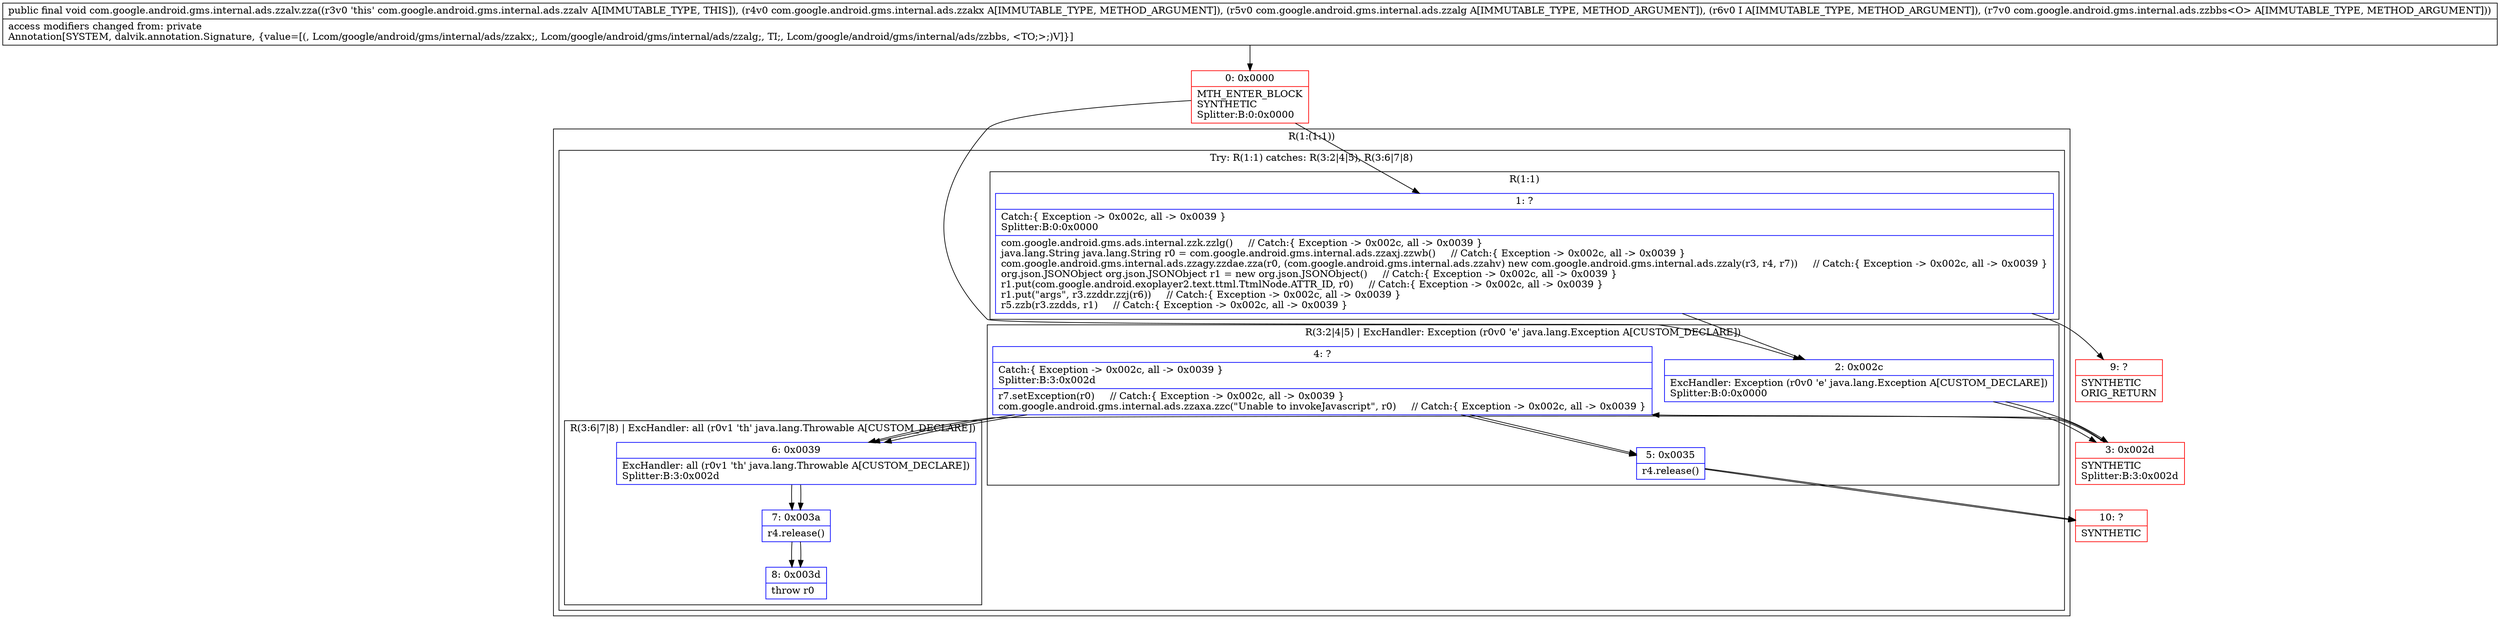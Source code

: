 digraph "CFG forcom.google.android.gms.internal.ads.zzalv.zza(Lcom\/google\/android\/gms\/internal\/ads\/zzakx;Lcom\/google\/android\/gms\/internal\/ads\/zzalg;Ljava\/lang\/Object;Lcom\/google\/android\/gms\/internal\/ads\/zzbbs;)V" {
subgraph cluster_Region_1665520311 {
label = "R(1:(1:1))";
node [shape=record,color=blue];
subgraph cluster_TryCatchRegion_2109399119 {
label = "Try: R(1:1) catches: R(3:2|4|5), R(3:6|7|8)";
node [shape=record,color=blue];
subgraph cluster_Region_1504259542 {
label = "R(1:1)";
node [shape=record,color=blue];
Node_1 [shape=record,label="{1\:\ ?|Catch:\{ Exception \-\> 0x002c, all \-\> 0x0039 \}\lSplitter:B:0:0x0000\l|com.google.android.gms.ads.internal.zzk.zzlg()     \/\/ Catch:\{ Exception \-\> 0x002c, all \-\> 0x0039 \}\ljava.lang.String java.lang.String r0 = com.google.android.gms.internal.ads.zzaxj.zzwb()     \/\/ Catch:\{ Exception \-\> 0x002c, all \-\> 0x0039 \}\lcom.google.android.gms.internal.ads.zzagy.zzdae.zza(r0, (com.google.android.gms.internal.ads.zzahv) new com.google.android.gms.internal.ads.zzaly(r3, r4, r7))     \/\/ Catch:\{ Exception \-\> 0x002c, all \-\> 0x0039 \}\lorg.json.JSONObject org.json.JSONObject r1 = new org.json.JSONObject()     \/\/ Catch:\{ Exception \-\> 0x002c, all \-\> 0x0039 \}\lr1.put(com.google.android.exoplayer2.text.ttml.TtmlNode.ATTR_ID, r0)     \/\/ Catch:\{ Exception \-\> 0x002c, all \-\> 0x0039 \}\lr1.put(\"args\", r3.zzddr.zzj(r6))     \/\/ Catch:\{ Exception \-\> 0x002c, all \-\> 0x0039 \}\lr5.zzb(r3.zzdds, r1)     \/\/ Catch:\{ Exception \-\> 0x002c, all \-\> 0x0039 \}\l}"];
}
subgraph cluster_Region_88064598 {
label = "R(3:2|4|5) | ExcHandler: Exception (r0v0 'e' java.lang.Exception A[CUSTOM_DECLARE])\l";
node [shape=record,color=blue];
Node_2 [shape=record,label="{2\:\ 0x002c|ExcHandler: Exception (r0v0 'e' java.lang.Exception A[CUSTOM_DECLARE])\lSplitter:B:0:0x0000\l}"];
Node_4 [shape=record,label="{4\:\ ?|Catch:\{ Exception \-\> 0x002c, all \-\> 0x0039 \}\lSplitter:B:3:0x002d\l|r7.setException(r0)     \/\/ Catch:\{ Exception \-\> 0x002c, all \-\> 0x0039 \}\lcom.google.android.gms.internal.ads.zzaxa.zzc(\"Unable to invokeJavascript\", r0)     \/\/ Catch:\{ Exception \-\> 0x002c, all \-\> 0x0039 \}\l}"];
Node_5 [shape=record,label="{5\:\ 0x0035|r4.release()\l}"];
}
subgraph cluster_Region_464399184 {
label = "R(3:6|7|8) | ExcHandler: all (r0v1 'th' java.lang.Throwable A[CUSTOM_DECLARE])\l";
node [shape=record,color=blue];
Node_6 [shape=record,label="{6\:\ 0x0039|ExcHandler: all (r0v1 'th' java.lang.Throwable A[CUSTOM_DECLARE])\lSplitter:B:3:0x002d\l}"];
Node_7 [shape=record,label="{7\:\ 0x003a|r4.release()\l}"];
Node_8 [shape=record,label="{8\:\ 0x003d|throw r0\l}"];
}
}
}
subgraph cluster_Region_88064598 {
label = "R(3:2|4|5) | ExcHandler: Exception (r0v0 'e' java.lang.Exception A[CUSTOM_DECLARE])\l";
node [shape=record,color=blue];
Node_2 [shape=record,label="{2\:\ 0x002c|ExcHandler: Exception (r0v0 'e' java.lang.Exception A[CUSTOM_DECLARE])\lSplitter:B:0:0x0000\l}"];
Node_4 [shape=record,label="{4\:\ ?|Catch:\{ Exception \-\> 0x002c, all \-\> 0x0039 \}\lSplitter:B:3:0x002d\l|r7.setException(r0)     \/\/ Catch:\{ Exception \-\> 0x002c, all \-\> 0x0039 \}\lcom.google.android.gms.internal.ads.zzaxa.zzc(\"Unable to invokeJavascript\", r0)     \/\/ Catch:\{ Exception \-\> 0x002c, all \-\> 0x0039 \}\l}"];
Node_5 [shape=record,label="{5\:\ 0x0035|r4.release()\l}"];
}
subgraph cluster_Region_464399184 {
label = "R(3:6|7|8) | ExcHandler: all (r0v1 'th' java.lang.Throwable A[CUSTOM_DECLARE])\l";
node [shape=record,color=blue];
Node_6 [shape=record,label="{6\:\ 0x0039|ExcHandler: all (r0v1 'th' java.lang.Throwable A[CUSTOM_DECLARE])\lSplitter:B:3:0x002d\l}"];
Node_7 [shape=record,label="{7\:\ 0x003a|r4.release()\l}"];
Node_8 [shape=record,label="{8\:\ 0x003d|throw r0\l}"];
}
Node_0 [shape=record,color=red,label="{0\:\ 0x0000|MTH_ENTER_BLOCK\lSYNTHETIC\lSplitter:B:0:0x0000\l}"];
Node_3 [shape=record,color=red,label="{3\:\ 0x002d|SYNTHETIC\lSplitter:B:3:0x002d\l}"];
Node_9 [shape=record,color=red,label="{9\:\ ?|SYNTHETIC\lORIG_RETURN\l}"];
Node_10 [shape=record,color=red,label="{10\:\ ?|SYNTHETIC\l}"];
MethodNode[shape=record,label="{public final void com.google.android.gms.internal.ads.zzalv.zza((r3v0 'this' com.google.android.gms.internal.ads.zzalv A[IMMUTABLE_TYPE, THIS]), (r4v0 com.google.android.gms.internal.ads.zzakx A[IMMUTABLE_TYPE, METHOD_ARGUMENT]), (r5v0 com.google.android.gms.internal.ads.zzalg A[IMMUTABLE_TYPE, METHOD_ARGUMENT]), (r6v0 I A[IMMUTABLE_TYPE, METHOD_ARGUMENT]), (r7v0 com.google.android.gms.internal.ads.zzbbs\<O\> A[IMMUTABLE_TYPE, METHOD_ARGUMENT]))  | access modifiers changed from: private\lAnnotation[SYSTEM, dalvik.annotation.Signature, \{value=[(, Lcom\/google\/android\/gms\/internal\/ads\/zzakx;, Lcom\/google\/android\/gms\/internal\/ads\/zzalg;, TI;, Lcom\/google\/android\/gms\/internal\/ads\/zzbbs, \<TO;\>;)V]\}]\l}"];
MethodNode -> Node_0;
Node_1 -> Node_2;
Node_1 -> Node_9;
Node_2 -> Node_3;
Node_4 -> Node_5;
Node_4 -> Node_6;
Node_5 -> Node_10;
Node_6 -> Node_7;
Node_7 -> Node_8;
Node_2 -> Node_3;
Node_4 -> Node_5;
Node_4 -> Node_6;
Node_5 -> Node_10;
Node_6 -> Node_7;
Node_7 -> Node_8;
Node_0 -> Node_1;
Node_0 -> Node_2;
Node_3 -> Node_4;
Node_3 -> Node_6;
}

